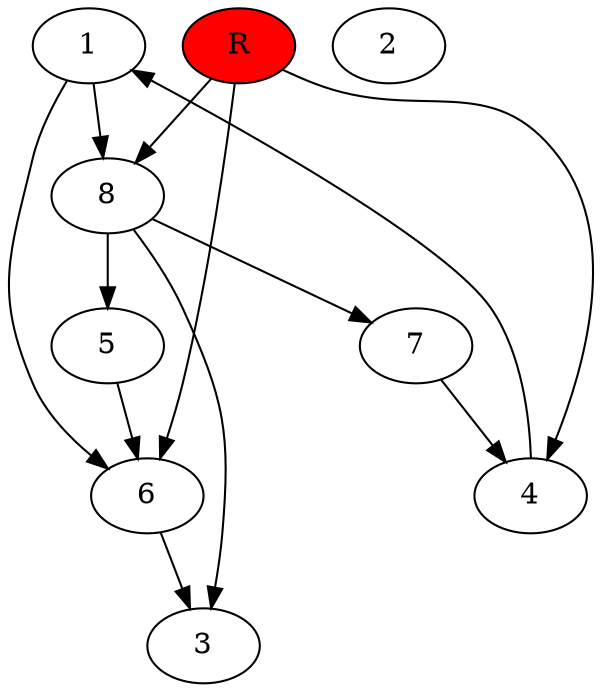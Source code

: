 digraph prb4578 {
	1
	2
	3
	4
	5
	6
	7
	8
	R [fillcolor="#ff0000" style=filled]
	1 -> 6
	1 -> 8
	4 -> 1
	5 -> 6
	6 -> 3
	7 -> 4
	8 -> 3
	8 -> 5
	8 -> 7
	R -> 4
	R -> 6
	R -> 8
}

